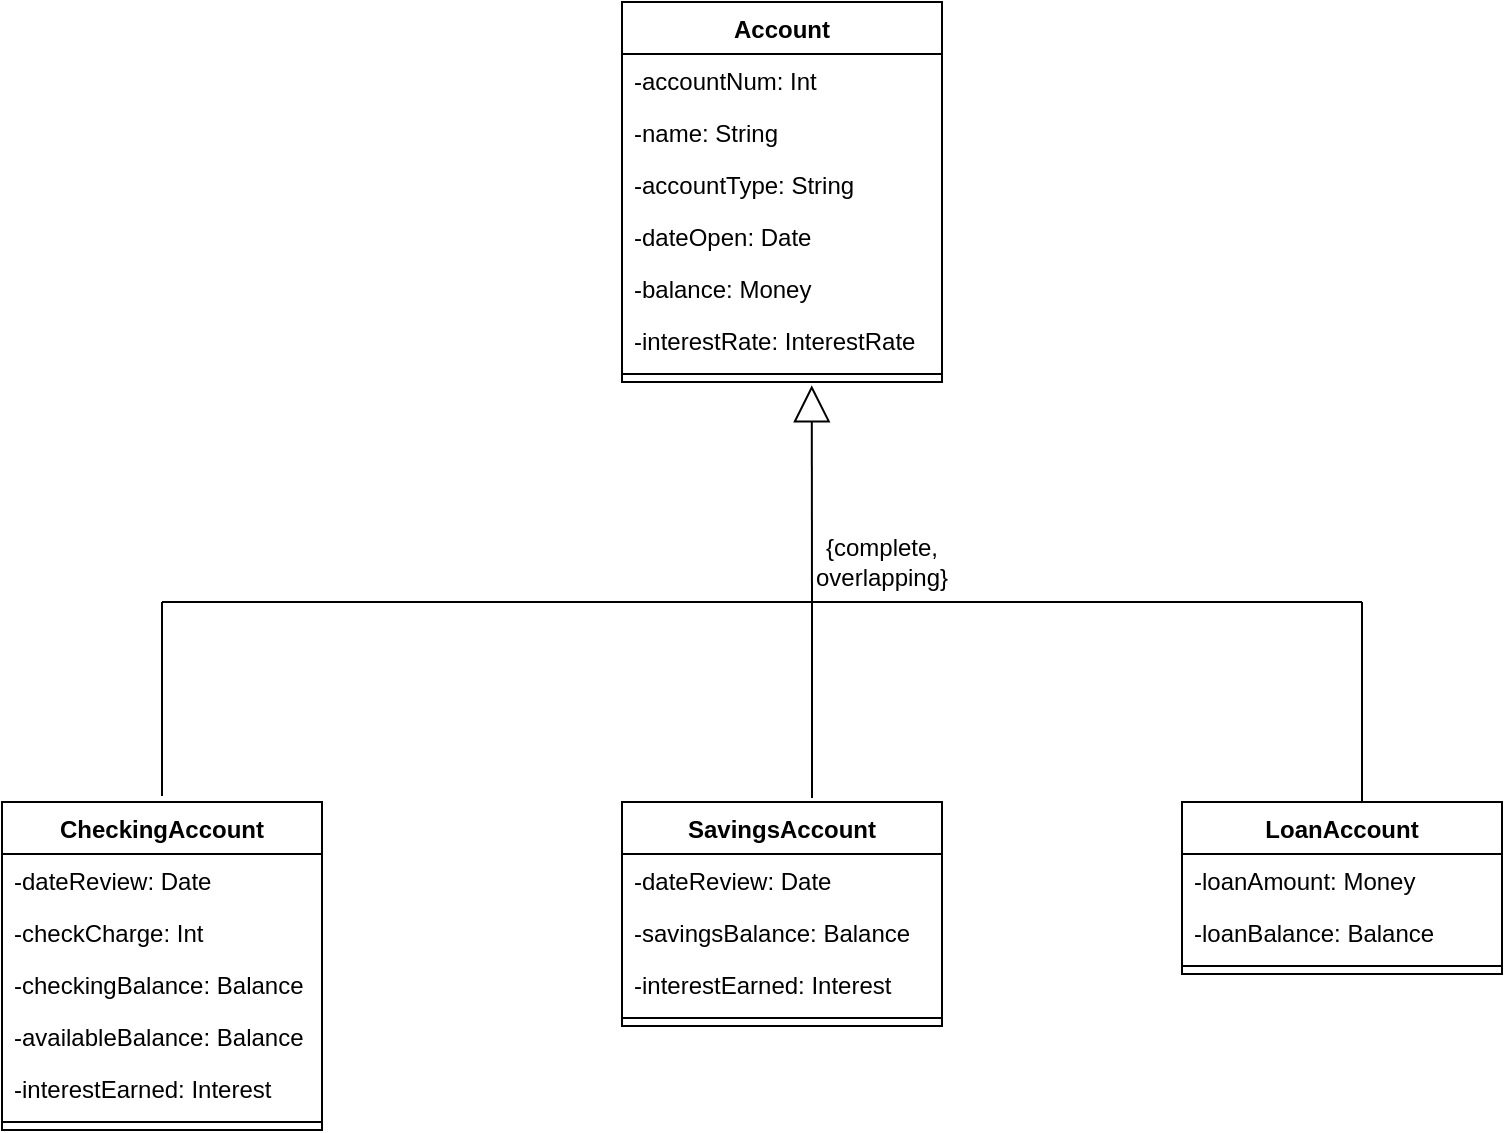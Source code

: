 <mxfile version="15.3.5" type="device" pages="2"><diagram id="asg34Iwq7uXoDMV9veVn" name="UML"><mxGraphModel dx="1266" dy="594" grid="1" gridSize="10" guides="1" tooltips="1" connect="1" arrows="1" fold="1" page="1" pageScale="1" pageWidth="850" pageHeight="1100" math="0" shadow="0"><root><mxCell id="0"/><mxCell id="1" parent="0"/><mxCell id="B-JfTolP1r2CB14fekfw-1" value="Account" style="swimlane;fontStyle=1;align=center;verticalAlign=top;childLayout=stackLayout;horizontal=1;startSize=26;horizontalStack=0;resizeParent=1;resizeParentMax=0;resizeLast=0;collapsible=1;marginBottom=0;hachureGap=4;pointerEvents=0;" parent="1" vertex="1"><mxGeometry x="330" width="160" height="190" as="geometry"/></mxCell><mxCell id="B-JfTolP1r2CB14fekfw-2" value="-accountNum: Int" style="text;strokeColor=none;fillColor=none;align=left;verticalAlign=top;spacingLeft=4;spacingRight=4;overflow=hidden;rotatable=0;points=[[0,0.5],[1,0.5]];portConstraint=eastwest;" parent="B-JfTolP1r2CB14fekfw-1" vertex="1"><mxGeometry y="26" width="160" height="26" as="geometry"/></mxCell><mxCell id="B-JfTolP1r2CB14fekfw-5" value="-name: String" style="text;strokeColor=none;fillColor=none;align=left;verticalAlign=top;spacingLeft=4;spacingRight=4;overflow=hidden;rotatable=0;points=[[0,0.5],[1,0.5]];portConstraint=eastwest;" parent="B-JfTolP1r2CB14fekfw-1" vertex="1"><mxGeometry y="52" width="160" height="26" as="geometry"/></mxCell><mxCell id="B-JfTolP1r2CB14fekfw-6" value="-accountType: String" style="text;strokeColor=none;fillColor=none;align=left;verticalAlign=top;spacingLeft=4;spacingRight=4;overflow=hidden;rotatable=0;points=[[0,0.5],[1,0.5]];portConstraint=eastwest;" parent="B-JfTolP1r2CB14fekfw-1" vertex="1"><mxGeometry y="78" width="160" height="26" as="geometry"/></mxCell><mxCell id="GXAR1Q5Ut6qf8pZMEpfG-1" value="-dateOpen: Date" style="text;strokeColor=none;fillColor=none;align=left;verticalAlign=top;spacingLeft=4;spacingRight=4;overflow=hidden;rotatable=0;points=[[0,0.5],[1,0.5]];portConstraint=eastwest;" parent="B-JfTolP1r2CB14fekfw-1" vertex="1"><mxGeometry y="104" width="160" height="26" as="geometry"/></mxCell><mxCell id="GXAR1Q5Ut6qf8pZMEpfG-4" value="-balance: Money" style="text;strokeColor=none;fillColor=none;align=left;verticalAlign=top;spacingLeft=4;spacingRight=4;overflow=hidden;rotatable=0;points=[[0,0.5],[1,0.5]];portConstraint=eastwest;" parent="B-JfTolP1r2CB14fekfw-1" vertex="1"><mxGeometry y="130" width="160" height="26" as="geometry"/></mxCell><mxCell id="GXAR1Q5Ut6qf8pZMEpfG-5" value="-interestRate: InterestRate" style="text;strokeColor=none;fillColor=none;align=left;verticalAlign=top;spacingLeft=4;spacingRight=4;overflow=hidden;rotatable=0;points=[[0,0.5],[1,0.5]];portConstraint=eastwest;" parent="B-JfTolP1r2CB14fekfw-1" vertex="1"><mxGeometry y="156" width="160" height="26" as="geometry"/></mxCell><mxCell id="B-JfTolP1r2CB14fekfw-3" value="" style="line;strokeWidth=1;fillColor=none;align=left;verticalAlign=middle;spacingTop=-1;spacingLeft=3;spacingRight=3;rotatable=0;labelPosition=right;points=[];portConstraint=eastwest;" parent="B-JfTolP1r2CB14fekfw-1" vertex="1"><mxGeometry y="182" width="160" height="8" as="geometry"/></mxCell><mxCell id="B-JfTolP1r2CB14fekfw-7" value="CheckingAccount" style="swimlane;fontStyle=1;align=center;verticalAlign=top;childLayout=stackLayout;horizontal=1;startSize=26;horizontalStack=0;resizeParent=1;resizeParentMax=0;resizeLast=0;collapsible=1;marginBottom=0;hachureGap=4;pointerEvents=0;" parent="1" vertex="1"><mxGeometry x="20" y="400" width="160" height="164" as="geometry"/></mxCell><mxCell id="B-JfTolP1r2CB14fekfw-10" value="-dateReview: Date" style="text;strokeColor=none;fillColor=none;align=left;verticalAlign=top;spacingLeft=4;spacingRight=4;overflow=hidden;rotatable=0;points=[[0,0.5],[1,0.5]];portConstraint=eastwest;" parent="B-JfTolP1r2CB14fekfw-7" vertex="1"><mxGeometry y="26" width="160" height="26" as="geometry"/></mxCell><mxCell id="B-JfTolP1r2CB14fekfw-24" value="-checkCharge: Int" style="text;strokeColor=none;fillColor=none;align=left;verticalAlign=top;spacingLeft=4;spacingRight=4;overflow=hidden;rotatable=0;points=[[0,0.5],[1,0.5]];portConstraint=eastwest;" parent="B-JfTolP1r2CB14fekfw-7" vertex="1"><mxGeometry y="52" width="160" height="26" as="geometry"/></mxCell><mxCell id="B-JfTolP1r2CB14fekfw-25" value="-checkingBalance: Balance" style="text;strokeColor=none;fillColor=none;align=left;verticalAlign=top;spacingLeft=4;spacingRight=4;overflow=hidden;rotatable=0;points=[[0,0.5],[1,0.5]];portConstraint=eastwest;" parent="B-JfTolP1r2CB14fekfw-7" vertex="1"><mxGeometry y="78" width="160" height="26" as="geometry"/></mxCell><mxCell id="2xsJIkS2pIjfYBJjh5oe-1" value="-availableBalance: Balance" style="text;strokeColor=none;fillColor=none;align=left;verticalAlign=top;spacingLeft=4;spacingRight=4;overflow=hidden;rotatable=0;points=[[0,0.5],[1,0.5]];portConstraint=eastwest;" parent="B-JfTolP1r2CB14fekfw-7" vertex="1"><mxGeometry y="104" width="160" height="26" as="geometry"/></mxCell><mxCell id="B-JfTolP1r2CB14fekfw-26" value="-interestEarned: Interest " style="text;strokeColor=none;fillColor=none;align=left;verticalAlign=top;spacingLeft=4;spacingRight=4;overflow=hidden;rotatable=0;points=[[0,0.5],[1,0.5]];portConstraint=eastwest;" parent="B-JfTolP1r2CB14fekfw-7" vertex="1"><mxGeometry y="130" width="160" height="26" as="geometry"/></mxCell><mxCell id="B-JfTolP1r2CB14fekfw-11" value="" style="line;strokeWidth=1;fillColor=none;align=left;verticalAlign=middle;spacingTop=-1;spacingLeft=3;spacingRight=3;rotatable=0;labelPosition=right;points=[];portConstraint=eastwest;" parent="B-JfTolP1r2CB14fekfw-7" vertex="1"><mxGeometry y="156" width="160" height="8" as="geometry"/></mxCell><mxCell id="B-JfTolP1r2CB14fekfw-12" value="SavingsAccount" style="swimlane;fontStyle=1;align=center;verticalAlign=top;childLayout=stackLayout;horizontal=1;startSize=26;horizontalStack=0;resizeParent=1;resizeParentMax=0;resizeLast=0;collapsible=1;marginBottom=0;hachureGap=4;pointerEvents=0;" parent="1" vertex="1"><mxGeometry x="330" y="400" width="160" height="112" as="geometry"/></mxCell><mxCell id="B-JfTolP1r2CB14fekfw-15" value="-dateReview: Date" style="text;strokeColor=none;fillColor=none;align=left;verticalAlign=top;spacingLeft=4;spacingRight=4;overflow=hidden;rotatable=0;points=[[0,0.5],[1,0.5]];portConstraint=eastwest;" parent="B-JfTolP1r2CB14fekfw-12" vertex="1"><mxGeometry y="26" width="160" height="26" as="geometry"/></mxCell><mxCell id="B-JfTolP1r2CB14fekfw-31" value="-savingsBalance: Balance" style="text;strokeColor=none;fillColor=none;align=left;verticalAlign=top;spacingLeft=4;spacingRight=4;overflow=hidden;rotatable=0;points=[[0,0.5],[1,0.5]];portConstraint=eastwest;" parent="B-JfTolP1r2CB14fekfw-12" vertex="1"><mxGeometry y="52" width="160" height="26" as="geometry"/></mxCell><mxCell id="B-JfTolP1r2CB14fekfw-32" value="-interestEarned: Interest" style="text;strokeColor=none;fillColor=none;align=left;verticalAlign=top;spacingLeft=4;spacingRight=4;overflow=hidden;rotatable=0;points=[[0,0.5],[1,0.5]];portConstraint=eastwest;" parent="B-JfTolP1r2CB14fekfw-12" vertex="1"><mxGeometry y="78" width="160" height="26" as="geometry"/></mxCell><mxCell id="B-JfTolP1r2CB14fekfw-16" value="" style="line;strokeWidth=1;fillColor=none;align=left;verticalAlign=middle;spacingTop=-1;spacingLeft=3;spacingRight=3;rotatable=0;labelPosition=right;points=[];portConstraint=eastwest;" parent="B-JfTolP1r2CB14fekfw-12" vertex="1"><mxGeometry y="104" width="160" height="8" as="geometry"/></mxCell><mxCell id="B-JfTolP1r2CB14fekfw-17" value="LoanAccount" style="swimlane;fontStyle=1;align=center;verticalAlign=top;childLayout=stackLayout;horizontal=1;startSize=26;horizontalStack=0;resizeParent=1;resizeParentMax=0;resizeLast=0;collapsible=1;marginBottom=0;hachureGap=4;pointerEvents=0;" parent="1" vertex="1"><mxGeometry x="610" y="400" width="160" height="86" as="geometry"/></mxCell><mxCell id="B-JfTolP1r2CB14fekfw-20" value="-loanAmount: Money " style="text;strokeColor=none;fillColor=none;align=left;verticalAlign=top;spacingLeft=4;spacingRight=4;overflow=hidden;rotatable=0;points=[[0,0.5],[1,0.5]];portConstraint=eastwest;" parent="B-JfTolP1r2CB14fekfw-17" vertex="1"><mxGeometry y="26" width="160" height="26" as="geometry"/></mxCell><mxCell id="bxC8SnMMA9sK3RtPhnE6-1" value="-loanBalance: Balance" style="text;strokeColor=none;fillColor=none;align=left;verticalAlign=top;spacingLeft=4;spacingRight=4;overflow=hidden;rotatable=0;points=[[0,0.5],[1,0.5]];portConstraint=eastwest;" parent="B-JfTolP1r2CB14fekfw-17" vertex="1"><mxGeometry y="52" width="160" height="26" as="geometry"/></mxCell><mxCell id="B-JfTolP1r2CB14fekfw-21" value="" style="line;strokeWidth=1;fillColor=none;align=left;verticalAlign=middle;spacingTop=-1;spacingLeft=3;spacingRight=3;rotatable=0;labelPosition=right;points=[];portConstraint=eastwest;" parent="B-JfTolP1r2CB14fekfw-17" vertex="1"><mxGeometry y="78" width="160" height="8" as="geometry"/></mxCell><mxCell id="PBWTyH5M4m7-9-8sks8z-1" value="" style="endArrow=block;endSize=16;endFill=0;html=1;sourcePerimeterSpacing=8;targetPerimeterSpacing=8;entryX=0.593;entryY=1.2;entryDx=0;entryDy=0;entryPerimeter=0;" parent="1" target="B-JfTolP1r2CB14fekfw-3" edge="1"><mxGeometry width="160" relative="1" as="geometry"><mxPoint x="425" y="300" as="sourcePoint"/><mxPoint x="480" y="280" as="targetPoint"/></mxGeometry></mxCell><mxCell id="PBWTyH5M4m7-9-8sks8z-2" value="" style="endArrow=none;html=1;startSize=14;endSize=14;sourcePerimeterSpacing=8;targetPerimeterSpacing=8;" parent="1" edge="1"><mxGeometry width="50" height="50" relative="1" as="geometry"><mxPoint x="100" y="300" as="sourcePoint"/><mxPoint x="700" y="300" as="targetPoint"/></mxGeometry></mxCell><mxCell id="PBWTyH5M4m7-9-8sks8z-3" value="" style="endArrow=none;html=1;startSize=14;endSize=14;sourcePerimeterSpacing=8;targetPerimeterSpacing=8;" parent="1" edge="1"><mxGeometry width="50" height="50" relative="1" as="geometry"><mxPoint x="100" y="397" as="sourcePoint"/><mxPoint x="100" y="300" as="targetPoint"/><Array as="points"/></mxGeometry></mxCell><mxCell id="PBWTyH5M4m7-9-8sks8z-4" value="" style="endArrow=none;html=1;startSize=14;endSize=14;sourcePerimeterSpacing=8;targetPerimeterSpacing=8;" parent="1" edge="1"><mxGeometry width="50" height="50" relative="1" as="geometry"><mxPoint x="425" y="398" as="sourcePoint"/><mxPoint x="425" y="300" as="targetPoint"/></mxGeometry></mxCell><mxCell id="PBWTyH5M4m7-9-8sks8z-5" value="" style="endArrow=none;html=1;startSize=14;endSize=14;sourcePerimeterSpacing=8;targetPerimeterSpacing=8;" parent="1" edge="1"><mxGeometry width="50" height="50" relative="1" as="geometry"><mxPoint x="700" y="400" as="sourcePoint"/><mxPoint x="700" y="300" as="targetPoint"/><Array as="points"/></mxGeometry></mxCell><mxCell id="0STzjdoKWLEN6cLBGtCD-1" value="{complete,&lt;br&gt;overlapping}" style="text;html=1;strokeColor=none;fillColor=none;align=center;verticalAlign=middle;whiteSpace=wrap;rounded=0;hachureGap=4;pointerEvents=0;" vertex="1" parent="1"><mxGeometry x="440" y="270" width="40" height="20" as="geometry"/></mxCell></root></mxGraphModel></diagram><diagram id="odYH1_AVWnKAEVsbpYjg" name="RelationScheme"><mxGraphModel dx="2116" dy="594" grid="1" gridSize="10" guides="1" tooltips="1" connect="1" arrows="1" fold="1" page="1" pageScale="1" pageWidth="850" pageHeight="1100" math="0" shadow="0"><root><mxCell id="Ewp2R8mKeBAXo6ve3EyC-0"/><mxCell id="Ewp2R8mKeBAXo6ve3EyC-1" parent="Ewp2R8mKeBAXo6ve3EyC-0"/><mxCell id="l1_sB1r7NNNIYR4juQRZ-0" value="accountNum" style="text;html=1;fillColor=none;align=center;verticalAlign=middle;whiteSpace=wrap;rounded=0;strokeColor=#000000;" parent="Ewp2R8mKeBAXo6ve3EyC-1" vertex="1"><mxGeometry x="60" y="143" width="90" height="20" as="geometry"/></mxCell><mxCell id="l1_sB1r7NNNIYR4juQRZ-1" value="accountType" style="text;html=1;fillColor=none;align=center;verticalAlign=middle;whiteSpace=wrap;rounded=0;strokeColor=#000000;" parent="Ewp2R8mKeBAXo6ve3EyC-1" vertex="1"><mxGeometry x="150" y="143" width="100" height="20" as="geometry"/></mxCell><mxCell id="l1_sB1r7NNNIYR4juQRZ-2" value="Account" style="text;html=1;strokeColor=none;fillColor=none;align=center;verticalAlign=middle;whiteSpace=wrap;rounded=0;" parent="Ewp2R8mKeBAXo6ve3EyC-1" vertex="1"><mxGeometry x="69" y="120" width="40" height="20" as="geometry"/></mxCell><mxCell id="l1_sB1r7NNNIYR4juQRZ-3" value="Primary Key" style="text;html=1;align=center;verticalAlign=middle;whiteSpace=wrap;rounded=0;strokeColor=#000000;fillColor=#FFDB29;" parent="Ewp2R8mKeBAXo6ve3EyC-1" vertex="1"><mxGeometry x="60" y="163" width="90" height="20" as="geometry"/></mxCell><mxCell id="l1_sB1r7NNNIYR4juQRZ-4" value="name" style="text;html=1;fillColor=none;align=center;verticalAlign=middle;whiteSpace=wrap;rounded=0;strokeColor=#000000;" parent="Ewp2R8mKeBAXo6ve3EyC-1" vertex="1"><mxGeometry x="250" y="143" width="90" height="20" as="geometry"/></mxCell><mxCell id="l1_sB1r7NNNIYR4juQRZ-5" value="accountNum" style="text;html=1;fillColor=none;align=center;verticalAlign=middle;whiteSpace=wrap;rounded=0;strokeColor=#000000;" parent="Ewp2R8mKeBAXo6ve3EyC-1" vertex="1"><mxGeometry x="-470" y="273" width="90" height="20" as="geometry"/></mxCell><mxCell id="l1_sB1r7NNNIYR4juQRZ-7" value="CheckingAccount" style="text;html=1;strokeColor=none;fillColor=none;align=center;verticalAlign=middle;whiteSpace=wrap;rounded=0;" parent="Ewp2R8mKeBAXo6ve3EyC-1" vertex="1"><mxGeometry x="-310" y="253" width="40" height="20" as="geometry"/></mxCell><mxCell id="l1_sB1r7NNNIYR4juQRZ-8" value="Foreign Key" style="text;html=1;align=center;verticalAlign=middle;whiteSpace=wrap;rounded=0;strokeColor=#000000;fillColor=#66B2FF;" parent="Ewp2R8mKeBAXo6ve3EyC-1" vertex="1"><mxGeometry x="-470" y="253" width="90" height="20" as="geometry"/></mxCell><mxCell id="l1_sB1r7NNNIYR4juQRZ-12" value="checkCharge" style="text;html=1;fillColor=none;align=center;verticalAlign=middle;whiteSpace=wrap;rounded=0;strokeColor=#000000;" parent="Ewp2R8mKeBAXo6ve3EyC-1" vertex="1"><mxGeometry x="-380" y="273" width="90" height="20" as="geometry"/></mxCell><mxCell id="l1_sB1r7NNNIYR4juQRZ-13" value="checkingBalance" style="text;html=1;fillColor=none;align=center;verticalAlign=middle;whiteSpace=wrap;rounded=0;strokeColor=#000000;" parent="Ewp2R8mKeBAXo6ve3EyC-1" vertex="1"><mxGeometry x="-290" y="273" width="100" height="20" as="geometry"/></mxCell><mxCell id="l1_sB1r7NNNIYR4juQRZ-14" value="interestEarned" style="text;html=1;fillColor=none;align=center;verticalAlign=middle;whiteSpace=wrap;rounded=0;strokeColor=#000000;" parent="Ewp2R8mKeBAXo6ve3EyC-1" vertex="1"><mxGeometry x="-190" y="273" width="90" height="20" as="geometry"/></mxCell><mxCell id="l1_sB1r7NNNIYR4juQRZ-15" value="accountNum" style="text;html=1;fillColor=none;align=center;verticalAlign=middle;whiteSpace=wrap;rounded=0;strokeColor=#000000;" parent="Ewp2R8mKeBAXo6ve3EyC-1" vertex="1"><mxGeometry x="510" y="303" width="90" height="20" as="geometry"/></mxCell><mxCell id="l1_sB1r7NNNIYR4juQRZ-17" value="LoanAccount" style="text;html=1;strokeColor=none;fillColor=none;align=center;verticalAlign=middle;whiteSpace=wrap;rounded=0;" parent="Ewp2R8mKeBAXo6ve3EyC-1" vertex="1"><mxGeometry x="520" y="263" width="40" height="20" as="geometry"/></mxCell><mxCell id="l1_sB1r7NNNIYR4juQRZ-18" value="Primary Key" style="text;html=1;align=center;verticalAlign=middle;whiteSpace=wrap;rounded=0;strokeColor=#000000;fillColor=#FFDB29;" parent="Ewp2R8mKeBAXo6ve3EyC-1" vertex="1"><mxGeometry x="510" y="323" width="90" height="20" as="geometry"/></mxCell><mxCell id="l1_sB1r7NNNIYR4juQRZ-19" value="loanAmount" style="text;html=1;fillColor=none;align=center;verticalAlign=middle;whiteSpace=wrap;rounded=0;strokeColor=#000000;" parent="Ewp2R8mKeBAXo6ve3EyC-1" vertex="1"><mxGeometry x="600" y="303" width="90" height="20" as="geometry"/></mxCell><mxCell id="l1_sB1r7NNNIYR4juQRZ-22" value="accountNum" style="text;html=1;fillColor=none;align=center;verticalAlign=middle;whiteSpace=wrap;rounded=0;strokeColor=#000000;" parent="Ewp2R8mKeBAXo6ve3EyC-1" vertex="1"><mxGeometry x="290" y="400" width="90" height="20" as="geometry"/></mxCell><mxCell id="l1_sB1r7NNNIYR4juQRZ-24" value="SavingsAccount" style="text;html=1;strokeColor=none;fillColor=none;align=center;verticalAlign=middle;whiteSpace=wrap;rounded=0;" parent="Ewp2R8mKeBAXo6ve3EyC-1" vertex="1"><mxGeometry x="340" y="360" width="25" height="20" as="geometry"/></mxCell><mxCell id="l1_sB1r7NNNIYR4juQRZ-25" value="Primary Key" style="text;html=1;align=center;verticalAlign=middle;whiteSpace=wrap;rounded=0;strokeColor=#000000;fillColor=#FFDB29;" parent="Ewp2R8mKeBAXo6ve3EyC-1" vertex="1"><mxGeometry x="290" y="420" width="90" height="20" as="geometry"/></mxCell><mxCell id="l1_sB1r7NNNIYR4juQRZ-29" value="interestEarned" style="text;html=1;fillColor=none;align=center;verticalAlign=middle;whiteSpace=wrap;rounded=0;strokeColor=#000000;" parent="Ewp2R8mKeBAXo6ve3EyC-1" vertex="1"><mxGeometry x="380" y="400" width="90" height="20" as="geometry"/></mxCell><mxCell id="l1_sB1r7NNNIYR4juQRZ-30" value="savingsBalance" style="text;html=1;fillColor=none;align=center;verticalAlign=middle;whiteSpace=wrap;rounded=0;strokeColor=#000000;" parent="Ewp2R8mKeBAXo6ve3EyC-1" vertex="1"><mxGeometry x="470" y="400" width="90" height="20" as="geometry"/></mxCell><mxCell id="cMHwGN3jtM8EFUMGqDfe-2" value="dateOpen" style="text;html=1;fillColor=none;align=center;verticalAlign=middle;whiteSpace=wrap;rounded=0;strokeColor=#000000;" parent="Ewp2R8mKeBAXo6ve3EyC-1" vertex="1"><mxGeometry x="340" y="143" width="100" height="20" as="geometry"/></mxCell><mxCell id="cMHwGN3jtM8EFUMGqDfe-3" value="dateReview" style="text;html=1;fillColor=none;align=center;verticalAlign=middle;whiteSpace=wrap;rounded=0;strokeColor=#000000;" parent="Ewp2R8mKeBAXo6ve3EyC-1" vertex="1"><mxGeometry x="-100" y="273" width="90" height="20" as="geometry"/></mxCell><mxCell id="jXiki4wqQc5HtYWxX0pj-0" value="balance" style="text;html=1;fillColor=none;align=center;verticalAlign=middle;whiteSpace=wrap;rounded=0;strokeColor=#000000;" parent="Ewp2R8mKeBAXo6ve3EyC-1" vertex="1"><mxGeometry x="440" y="143" width="90" height="20" as="geometry"/></mxCell><mxCell id="jXiki4wqQc5HtYWxX0pj-1" value="interestRate" style="text;html=1;fillColor=none;align=center;verticalAlign=middle;whiteSpace=wrap;rounded=0;strokeColor=#000000;" parent="Ewp2R8mKeBAXo6ve3EyC-1" vertex="1"><mxGeometry x="530" y="143" width="90" height="20" as="geometry"/></mxCell><mxCell id="wToOezVOoR1vyE4kEX13-0" value="Primary Key" style="text;html=1;align=center;verticalAlign=middle;whiteSpace=wrap;rounded=0;strokeColor=#000000;fillColor=#FFDB29;" parent="Ewp2R8mKeBAXo6ve3EyC-1" vertex="1"><mxGeometry x="-470" y="293" width="90" height="20" as="geometry"/></mxCell><mxCell id="wToOezVOoR1vyE4kEX13-1" value="Foreign Key" style="text;html=1;align=center;verticalAlign=middle;whiteSpace=wrap;rounded=0;strokeColor=#000000;fillColor=#66B2FF;" parent="Ewp2R8mKeBAXo6ve3EyC-1" vertex="1"><mxGeometry x="290" y="380" width="90" height="20" as="geometry"/></mxCell><mxCell id="wToOezVOoR1vyE4kEX13-4" value="Foreign Key" style="text;html=1;align=center;verticalAlign=middle;whiteSpace=wrap;rounded=0;strokeColor=#000000;fillColor=#66B2FF;" parent="Ewp2R8mKeBAXo6ve3EyC-1" vertex="1"><mxGeometry x="510" y="283" width="90" height="20" as="geometry"/></mxCell><mxCell id="wToOezVOoR1vyE4kEX13-5" value="Candidate Key" style="text;html=1;align=center;verticalAlign=middle;whiteSpace=wrap;rounded=0;strokeColor=#000000;fillColor=#FFFFFF;" parent="Ewp2R8mKeBAXo6ve3EyC-1" vertex="1"><mxGeometry x="150" y="123" width="470" height="20" as="geometry"/></mxCell><mxCell id="F1VSgIdTGmHAcSDfrlgm-5" value="" style="endArrow=none;html=1;edgeStyle=orthogonalEdgeStyle;startSize=14;endSize=14;sourcePerimeterSpacing=8;targetPerimeterSpacing=8;entryX=0;entryY=0;entryDx=0;entryDy=0;exitX=0.5;exitY=1;exitDx=0;exitDy=0;" parent="Ewp2R8mKeBAXo6ve3EyC-1" source="l1_sB1r7NNNIYR4juQRZ-3" target="wToOezVOoR1vyE4kEX13-1" edge="1"><mxGeometry relative="1" as="geometry"><mxPoint x="150" y="180" as="sourcePoint"/><mxPoint x="290" y="250" as="targetPoint"/><Array as="points"><mxPoint x="105" y="250"/><mxPoint x="290" y="250"/></Array></mxGeometry></mxCell><mxCell id="F1VSgIdTGmHAcSDfrlgm-6" value="1..1" style="edgeLabel;resizable=0;html=1;align=left;verticalAlign=bottom;" parent="F1VSgIdTGmHAcSDfrlgm-5" connectable="0" vertex="1"><mxGeometry x="-1" relative="1" as="geometry"><mxPoint x="55" y="7" as="offset"/></mxGeometry></mxCell><mxCell id="F1VSgIdTGmHAcSDfrlgm-7" value="0..1" style="edgeLabel;resizable=0;html=1;align=right;verticalAlign=bottom;" parent="F1VSgIdTGmHAcSDfrlgm-5" connectable="0" vertex="1"><mxGeometry x="1" relative="1" as="geometry"/></mxCell><mxCell id="F1VSgIdTGmHAcSDfrlgm-8" value="" style="endArrow=none;html=1;edgeStyle=orthogonalEdgeStyle;startSize=14;endSize=14;sourcePerimeterSpacing=8;targetPerimeterSpacing=8;entryX=0;entryY=0.75;entryDx=0;entryDy=0;exitX=1;exitY=0.25;exitDx=0;exitDy=0;" parent="Ewp2R8mKeBAXo6ve3EyC-1" source="l1_sB1r7NNNIYR4juQRZ-3" target="wToOezVOoR1vyE4kEX13-4" edge="1"><mxGeometry relative="1" as="geometry"><mxPoint x="160" y="173" as="sourcePoint"/><mxPoint x="290" y="373" as="targetPoint"/></mxGeometry></mxCell><mxCell id="F1VSgIdTGmHAcSDfrlgm-9" value="1..1" style="edgeLabel;resizable=0;html=1;align=left;verticalAlign=bottom;" parent="F1VSgIdTGmHAcSDfrlgm-8" connectable="0" vertex="1"><mxGeometry x="-1" relative="1" as="geometry"><mxPoint x="-40" y="32" as="offset"/></mxGeometry></mxCell><mxCell id="F1VSgIdTGmHAcSDfrlgm-10" value="0..1" style="edgeLabel;resizable=0;html=1;align=right;verticalAlign=bottom;" parent="F1VSgIdTGmHAcSDfrlgm-8" connectable="0" vertex="1"><mxGeometry x="1" relative="1" as="geometry"/></mxCell><mxCell id="F1VSgIdTGmHAcSDfrlgm-11" value="" style="endArrow=none;html=1;edgeStyle=orthogonalEdgeStyle;startSize=14;endSize=14;sourcePerimeterSpacing=8;targetPerimeterSpacing=8;exitX=0;exitY=0.5;exitDx=0;exitDy=0;entryX=0.5;entryY=0;entryDx=0;entryDy=0;" parent="Ewp2R8mKeBAXo6ve3EyC-1" source="l1_sB1r7NNNIYR4juQRZ-3" target="l1_sB1r7NNNIYR4juQRZ-8" edge="1"><mxGeometry relative="1" as="geometry"><mxPoint x="-200" y="66" as="sourcePoint"/><mxPoint x="-80" y="250" as="targetPoint"/><Array as="points"><mxPoint x="-340" y="173"/><mxPoint x="-340" y="253"/></Array></mxGeometry></mxCell><mxCell id="F1VSgIdTGmHAcSDfrlgm-12" value="1..1" style="edgeLabel;resizable=0;html=1;align=left;verticalAlign=bottom;" parent="F1VSgIdTGmHAcSDfrlgm-11" connectable="0" vertex="1"><mxGeometry x="-1" relative="1" as="geometry"><mxPoint x="-20" y="17" as="offset"/></mxGeometry></mxCell><mxCell id="F1VSgIdTGmHAcSDfrlgm-13" value="0..1" style="edgeLabel;resizable=0;html=1;align=right;verticalAlign=bottom;" parent="F1VSgIdTGmHAcSDfrlgm-11" connectable="0" vertex="1"><mxGeometry x="1" relative="1" as="geometry"><mxPoint x="25" y="-3" as="offset"/></mxGeometry></mxCell><mxCell id="zynU7jb8AmOv5mRYWnv1-0" value="dateReview" style="text;html=1;fillColor=none;align=center;verticalAlign=middle;whiteSpace=wrap;rounded=0;strokeColor=#000000;" parent="Ewp2R8mKeBAXo6ve3EyC-1" vertex="1"><mxGeometry x="560" y="400" width="90" height="20" as="geometry"/></mxCell><mxCell id="H8OqziZFS3K780Y09Ppv-0" value="loanBalance" style="text;html=1;fillColor=none;align=center;verticalAlign=middle;whiteSpace=wrap;rounded=0;strokeColor=#000000;" parent="Ewp2R8mKeBAXo6ve3EyC-1" vertex="1"><mxGeometry x="690" y="303" width="120" height="20" as="geometry"/></mxCell><mxCell id="_3XQiE4FVrwNtqgjrZjK-1" value="availableBalance" style="text;html=1;fillColor=none;align=center;verticalAlign=middle;whiteSpace=wrap;rounded=0;strokeColor=#000000;" parent="Ewp2R8mKeBAXo6ve3EyC-1" vertex="1"><mxGeometry x="-10" y="273" width="100" height="20" as="geometry"/></mxCell></root></mxGraphModel></diagram></mxfile>